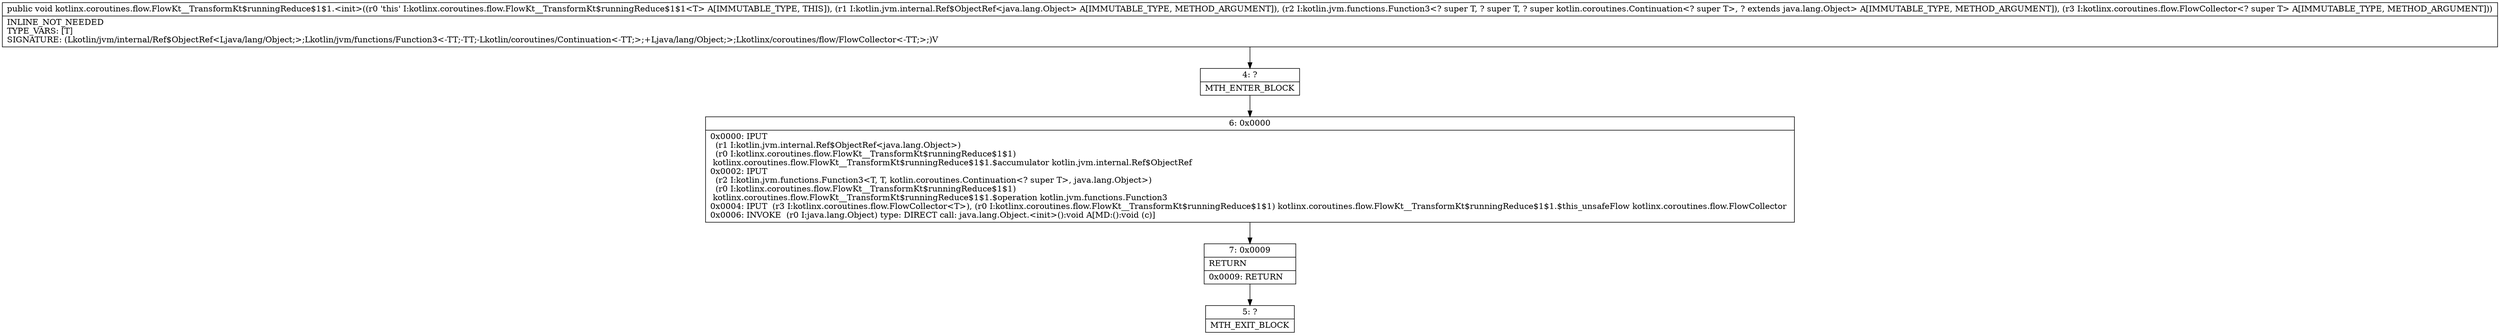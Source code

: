 digraph "CFG forkotlinx.coroutines.flow.FlowKt__TransformKt$runningReduce$1$1.\<init\>(Lkotlin\/jvm\/internal\/Ref$ObjectRef;Lkotlin\/jvm\/functions\/Function3;Lkotlinx\/coroutines\/flow\/FlowCollector;)V" {
Node_4 [shape=record,label="{4\:\ ?|MTH_ENTER_BLOCK\l}"];
Node_6 [shape=record,label="{6\:\ 0x0000|0x0000: IPUT  \l  (r1 I:kotlin.jvm.internal.Ref$ObjectRef\<java.lang.Object\>)\l  (r0 I:kotlinx.coroutines.flow.FlowKt__TransformKt$runningReduce$1$1)\l kotlinx.coroutines.flow.FlowKt__TransformKt$runningReduce$1$1.$accumulator kotlin.jvm.internal.Ref$ObjectRef \l0x0002: IPUT  \l  (r2 I:kotlin.jvm.functions.Function3\<T, T, kotlin.coroutines.Continuation\<? super T\>, java.lang.Object\>)\l  (r0 I:kotlinx.coroutines.flow.FlowKt__TransformKt$runningReduce$1$1)\l kotlinx.coroutines.flow.FlowKt__TransformKt$runningReduce$1$1.$operation kotlin.jvm.functions.Function3 \l0x0004: IPUT  (r3 I:kotlinx.coroutines.flow.FlowCollector\<T\>), (r0 I:kotlinx.coroutines.flow.FlowKt__TransformKt$runningReduce$1$1) kotlinx.coroutines.flow.FlowKt__TransformKt$runningReduce$1$1.$this_unsafeFlow kotlinx.coroutines.flow.FlowCollector \l0x0006: INVOKE  (r0 I:java.lang.Object) type: DIRECT call: java.lang.Object.\<init\>():void A[MD:():void (c)]\l}"];
Node_7 [shape=record,label="{7\:\ 0x0009|RETURN\l|0x0009: RETURN   \l}"];
Node_5 [shape=record,label="{5\:\ ?|MTH_EXIT_BLOCK\l}"];
MethodNode[shape=record,label="{public void kotlinx.coroutines.flow.FlowKt__TransformKt$runningReduce$1$1.\<init\>((r0 'this' I:kotlinx.coroutines.flow.FlowKt__TransformKt$runningReduce$1$1\<T\> A[IMMUTABLE_TYPE, THIS]), (r1 I:kotlin.jvm.internal.Ref$ObjectRef\<java.lang.Object\> A[IMMUTABLE_TYPE, METHOD_ARGUMENT]), (r2 I:kotlin.jvm.functions.Function3\<? super T, ? super T, ? super kotlin.coroutines.Continuation\<? super T\>, ? extends java.lang.Object\> A[IMMUTABLE_TYPE, METHOD_ARGUMENT]), (r3 I:kotlinx.coroutines.flow.FlowCollector\<? super T\> A[IMMUTABLE_TYPE, METHOD_ARGUMENT]))  | INLINE_NOT_NEEDED\lTYPE_VARS: [T]\lSIGNATURE: (Lkotlin\/jvm\/internal\/Ref$ObjectRef\<Ljava\/lang\/Object;\>;Lkotlin\/jvm\/functions\/Function3\<\-TT;\-TT;\-Lkotlin\/coroutines\/Continuation\<\-TT;\>;+Ljava\/lang\/Object;\>;Lkotlinx\/coroutines\/flow\/FlowCollector\<\-TT;\>;)V\l}"];
MethodNode -> Node_4;Node_4 -> Node_6;
Node_6 -> Node_7;
Node_7 -> Node_5;
}

